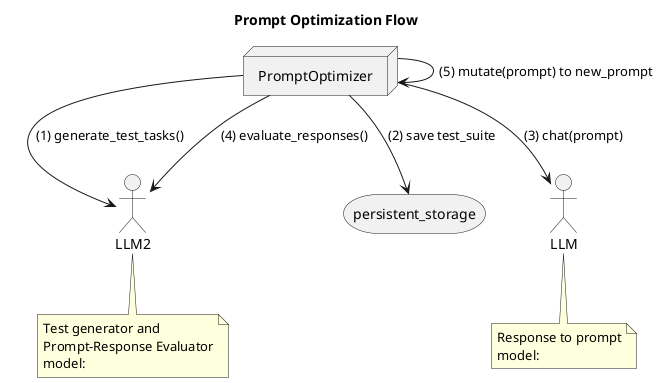 @startuml
'https://plantuml.com/deployment-diagram

title Prompt Optimization Flow

node PromptOptimizer

actor LLM2
note bottom of LLM2
Test generator and
Prompt-Response Evaluator
model:
end note

storage persistent_storage
actor LLM
note bottom of LLM
Response to prompt
model:
end note

PromptOptimizer --> LLM2: (1) generate_test_tasks()

PromptOptimizer --> persistent_storage: (2) save test_suite

PromptOptimizer --> LLM: (3) chat(prompt)

PromptOptimizer --> LLM2: (4) evaluate_responses()

PromptOptimizer --> PromptOptimizer: (5) mutate(prompt) to new_prompt

@enduml